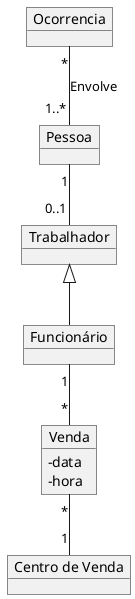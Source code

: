 @startuml mod10ima01
skinparam ClassAttributeIconSize 0
object "Ocorrencia" as oc
object "Pessoa" as pe
object "Trabalhador" as tr
object "Funcionário" as fu
object "Venda" as ve
ve : - data
ve : - hora
object "Centro de Venda" as ce


oc "*"--"1..*" pe : Envolve
pe "1"--"0..1" tr
tr <|-- fu
fu "1"--"*" ve
ve "*"--"1" ce
